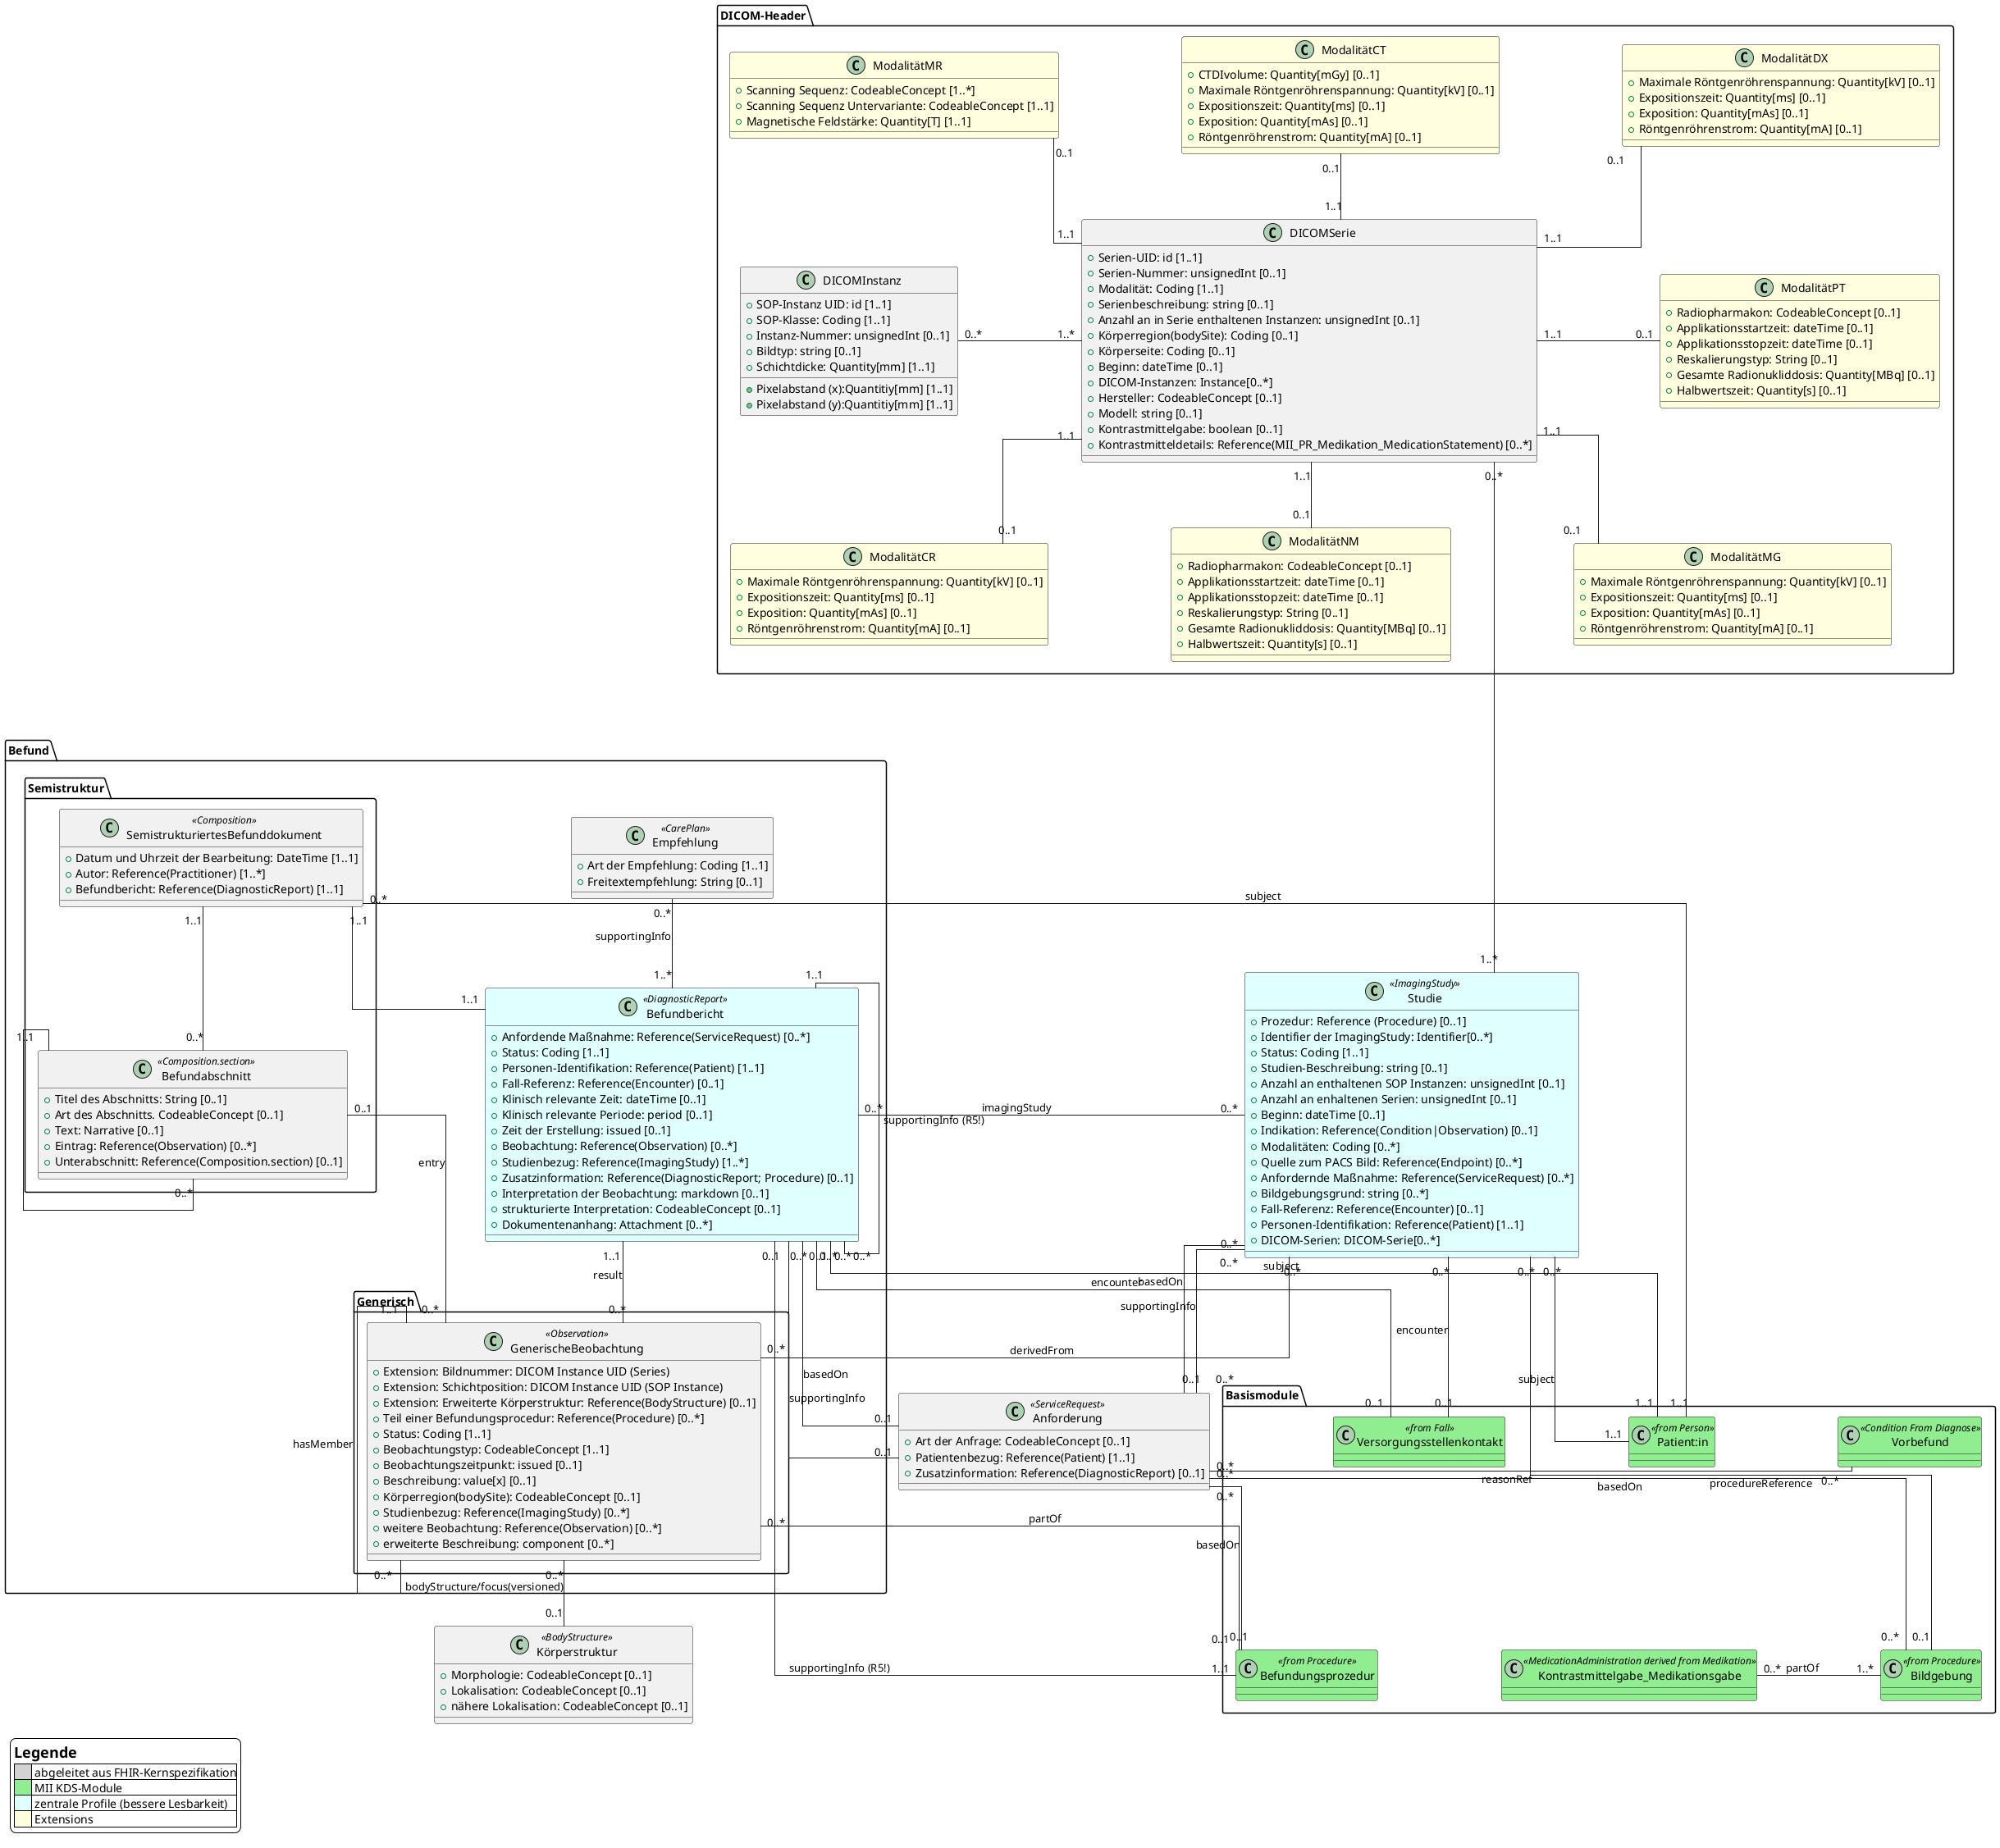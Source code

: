 @startuml
skinparam Linetype ortho
skinparam Nodesep 150
skinparam Ranksep 80
skinparam legendBackgroundColor #white



class Studie <<ImagingStudy>> #LightCyan {
  + {field} Prozedur: Reference (Procedure) [0..1]
  + Identifier der ImagingStudy: Identifier[0..*]
  + Status: Coding [1..1]
  + Studien-Beschreibung: string [0..1]
  + Anzahl an enthaltenen SOP Instanzen: unsignedInt [0..1]
  + Anzahl an enhaltenen Serien: unsignedInt [0..1]
  + Beginn: dateTime [0..1]
  + {field} Indikation: Reference(Condition|Observation) [0..1]
  + Modalitäten: Coding [0..*]
  + {field} Quelle zum PACS Bild: Reference(Endpoint) [0..*]
  + {field} Anfordernde Maßnahme: Reference(ServiceRequest) [0..*]
  + Bildgebungsgrund: string [0..*]
  + {field} Fall-Referenz: Reference(Encounter) [0..1]
  + {field} Personen-Identifikation: Reference(Patient) [1..1]
  + DICOM-Serien: DICOM-Serie[0..*]
}

package "DICOM-Header" {
  class DICOMSerie {
  + Serien-UID: id [1..1]
  + Serien-Nummer: unsignedInt [0..1]
  + Modalität: Coding [1..1]
  + Serienbeschreibung: string [0..1]
  + Anzahl an in Serie enthaltenen Instanzen: unsignedInt [0..1]
  + {field} Körperregion(bodySite): Coding [0..1]
  + Körperseite: Coding [0..1]
  + Beginn: dateTime [0..1]
  + DICOM-Instanzen: Instance[0..*]
  + Hersteller: CodeableConcept [0..1]
  + Modell: string [0..1]
  + Kontrastmittelgabe: boolean [0..1]
  + {field} Kontrastmitteldetails: Reference(MII_PR_Medikation_MedicationStatement) [0..*]
}

  class DICOMInstanz {
  + SOP-Instanz UID: id [1..1]
  + SOP-Klasse: Coding [1..1]
  + Instanz-Nummer: unsignedInt [0..1]
  + Bildtyp: string [0..1]
  + Schichtdicke: Quantity[mm] [1..1]
  + Pixelabstand (x):Quantitiy[mm] [1..1]
  + Pixelabstand (y):Quantitiy[mm] [1..1]
}

  class ModalitätMR #LightYellow {
  + Scanning Sequenz: CodeableConcept [1..*]
  + Scanning Sequenz Untervariante: CodeableConcept [1..1]
  + Magnetische Feldstärke: Quantity[T] [1..1]
}

  class ModalitätCT #LightYellow {
  + CTDIvolume: Quantity[mGy] [0..1]
  + Maximale Röntgenröhrenspannung: Quantity[kV] [0..1]
  + Expositionszeit: Quantity[ms] [0..1]
  + Exposition: Quantity[mAs] [0..1]
  + Röntgenröhrenstrom: Quantity[mA] [0..1]
} 

  class ModalitätDX #LightYellow {
  + Maximale Röntgenröhrenspannung: Quantity[kV] [0..1]
  + Expositionszeit: Quantity[ms] [0..1]
  + Exposition: Quantity[mAs] [0..1]
  + Röntgenröhrenstrom: Quantity[mA] [0..1]
} 

  class ModalitätCR #LightYellow {
  + Maximale Röntgenröhrenspannung: Quantity[kV] [0..1]
  + Expositionszeit: Quantity[ms] [0..1]
  + Exposition: Quantity[mAs] [0..1]
  + Röntgenröhrenstrom: Quantity[mA] [0..1]
} 

  class ModalitätMG #LightYellow {
  + Maximale Röntgenröhrenspannung: Quantity[kV] [0..1]
  + Expositionszeit: Quantity[ms] [0..1]
  + Exposition: Quantity[mAs] [0..1]
  + Röntgenröhrenstrom: Quantity[mA] [0..1]
} 

  class ModalitätNM #LightYellow {
  + Radiopharmakon: CodeableConcept [0..1]
  + Applikationsstartzeit: dateTime [0..1]
  + Applikationsstopzeit: dateTime [0..1]
  + Reskalierungstyp: String [0..1]
  + Gesamte Radionukliddosis: Quantity[MBq] [0..1]
  + Halbwertszeit: Quantity[s] [0..1]
} 

  class ModalitätPT #LightYellow {
  + Radiopharmakon: CodeableConcept [0..1]
  + Applikationsstartzeit: dateTime [0..1]
  + Applikationsstopzeit: dateTime [0..1]
  + Reskalierungstyp: String [0..1]
  + Gesamte Radionukliddosis: Quantity[MBq] [0..1]
  + Halbwertszeit: Quantity[s] [0..1]
}
}

class Anforderung <<ServiceRequest>> {
  + Art der Anfrage: CodeableConcept [0..1]
  + {field} Patientenbezug: Reference(Patient) [1..1]
  + {field} Zusatzinformation: Reference(DiagnosticReport) [0..1]
}

class Körperstruktur <<BodyStructure>> {
  + Morphologie: CodeableConcept [0..1]
  + Lokalisation: CodeableConcept [0..1]
  + nähere Lokalisation: CodeableConcept [0..1]
}

package "Befund" {
  class Befundbericht <<DiagnosticReport>> #LightCyan {
  + {field} Anfordende Maßnahme: Reference(ServiceRequest) [0..*]
  + Status: Coding [1..1]
  + {field} Personen-Identifikation: Reference(Patient) [1..1]
  + {field} Fall-Referenz: Reference(Encounter) [0..1]
  + Klinisch relevante Zeit: dateTime [0..1]
  + Klinisch relevante Periode: period [0..1]
  + Zeit der Erstellung: issued [0..1]
  + {field} Beobachtung: Reference(Observation) [0..*]
  + {field} Studienbezug: Reference(ImagingStudy) [1..*]
  + {field} Zusatzinformation: Reference(DiagnosticReport; Procedure) [0..1]
  + Interpretation der Beobachtung: markdown [0..1]
  + strukturierte Interpretation: CodeableConcept [0..1]
  + {field} Dokumentenanhang: Attachment [0..*]
}
  
  class Empfehlung <<CarePlan>> {
  + Art der Empfehlung: Coding [1..1]
  + Freitextempfehlung: String [0..1]
}

  package "Generisch" {
  class GenerischeBeobachtung <<Observation>> {
  + {field} Extension: Bildnummer: DICOM Instance UID (Series)
  + {field} Extension: Schichtposition: DICOM Instance UID (SOP Instance)
  + {field} Extension: Erweiterte Körperstruktur: Reference(BodyStructure) [0..1]
  + {field} Teil einer Befundungsprocedur: Reference(Procedure) [0..*]
  + Status: Coding [1..1]
  + Beobachtungstyp: CodeableConcept [1..1]
  + Beobachtungszeitpunkt: issued [0..1]
  + Beschreibung: value[x] [0..1]
  + {field} Körperregion(bodySite): CodeableConcept [0..1]
  + {field} Studienbezug: Reference(ImagingStudy) [0..*]
  + {field} weitere Beobachtung: Reference(Observation) [0..*]
  + erweiterte Beschreibung: component [0..*]
}
}

  package "Semistruktur"{
  class SemistrukturiertesBefunddokument <<Composition>>{
  + Datum und Uhrzeit der Bearbeitung: DateTime [1..1]
  + {field} Autor: Reference(Practitioner) [1..*]
  + {field} Befundbericht: Reference(DiagnosticReport) [1..1]
}

  class Befundabschnitt <<Composition.section>> {
  + Titel des Abschnitts: String [0..1]
  + Art des Abschnitts. CodeableConcept [0..1]
  + Text: Narrative [0..1]
  + {field} Eintrag: Reference(Observation) [0..*]
  + {field} Unterabschnitt: Reference(Composition.section) [0..1]
}
}

}

package "Basismodule" {
  class "Patient:in" <<from Person>> #Lightgreen {
}

  class Versorgungsstellenkontakt <<from Fall>> #Lightgreen {
}

  class Vorbefund <<Condition From Diagnose>> #Lightgreen {
}
  
  class Bildgebung <<from Procedure>> #Lightgreen {
}

  class Kontrastmittelgabe_Medikationsgabe <<MedicationAdministration derived from Medikation>> #Lightgreen {
}


  class Befundungsprozedur <<from Procedure>> #Lightgreen {
}
}

legend left
    = Legende
    |<#lightgray>      | abgeleitet aus FHIR-Kernspezifikation|
    |<#lightgreen>     | MII KDS-Module|
    |<#lightcyan>      | zentrale Profile (bessere Lesbarkeit)|
    |<#lightyellow>    | Extensions|
endlegend


DICOMSerie "1..*" -l- "0..*" DICOMInstanz
DICOMSerie "1..1" -u- "0..1" ModalitätMR
DICOMSerie "1..1" -u- "0..1" ModalitätCT
DICOMSerie "1..1" -u- "0..1" ModalitätDX
DICOMSerie "1..1" -d- "0..1" ModalitätCR
DICOMSerie "1..1" -d- "0..1" ModalitätMG
DICOMSerie "1..1" -d- "0..1" ModalitätNM
DICOMSerie "1..1" -r- "0..1" ModalitätPT

Bildgebung "0..*" -- "0..*" Anforderung : basedOn
Bildgebung -[hidden]u- Vorbefund

Befundungsprozedur -[hidden]u- Vorbefund
Befundungsprozedur "0..1" -- "0..*" Anforderung: basedOn

Kontrastmittelgabe_Medikationsgabe "0..*" -r- "1..*" Bildgebung : partOf

Befundbericht "0..1" -- "0..1" Anforderung : basedOn
Befundbericht "0..*" -l- "0..*" Studie : imagingStudy
Befundbericht "1..1" -- "0..*" Befundbericht : supportingInfo (R5!)
Befundbericht "0..*" -- "0..1" Versorgungsstellenkontakt : encounter
Befundbericht "0..1" -- "1..1" Befundungsprozedur : supportingInfo (R5!)
Befundbericht "0..*" -- "1..1" "Patient:in" : subject
Befundbericht "1..1" -- "0..*" GenerischeBeobachtung: result

Empfehlung "0..*" -- "1..*" Befundbericht : supportingInfo 

GenerischeBeobachtung "0..*" -- "0..*" Studie : derivedFrom
GenerischeBeobachtung "1..1" -- "0..*" GenerischeBeobachtung: hasMember
GenerischeBeobachtung "0..*" -- "0..1" Körperstruktur: bodyStructure/focus(versioned)
GenerischeBeobachtung "0..*" -- "0..1" Befundungsprozedur: partOf

Studie "0..*" -- "0..1" Versorgungsstellenkontakt : encounter
Studie "0..*" -- "1..1" "Patient:in" : subject
Studie "0..*" -d- "0..1" Anforderung : basedOn
Studie "0..*" -- "0..1" Bildgebung : procedureReference
Studie "1..*" -r---- "0..*" DICOMSerie
Studie -[hidden]u--- ModalitätCR
Studie -[hidden]u--- ModalitätMG
Studie -[hidden]u--- ModalitätNM

Anforderung "0..*" -- "0..*" Vorbefund : reasonRef
Anforderung "0..*" -u- "0..*" Studie : supportingInfo
Anforderung "0..1" -- "0..*" Befundbericht : supportingInfo

SemistrukturiertesBefunddokument "1..1" -- "1..1" Befundbericht
SemistrukturiertesBefunddokument "1..1" -- "0..*" Befundabschnitt
SemistrukturiertesBefunddokument "0..*" -- "1..1" "Patient:in" : subject

Befundabschnitt "1..1" -- "0..*" Befundabschnitt
Befundabschnitt "0..1" -- "0..*" GenerischeBeobachtung : entry
@enduml
